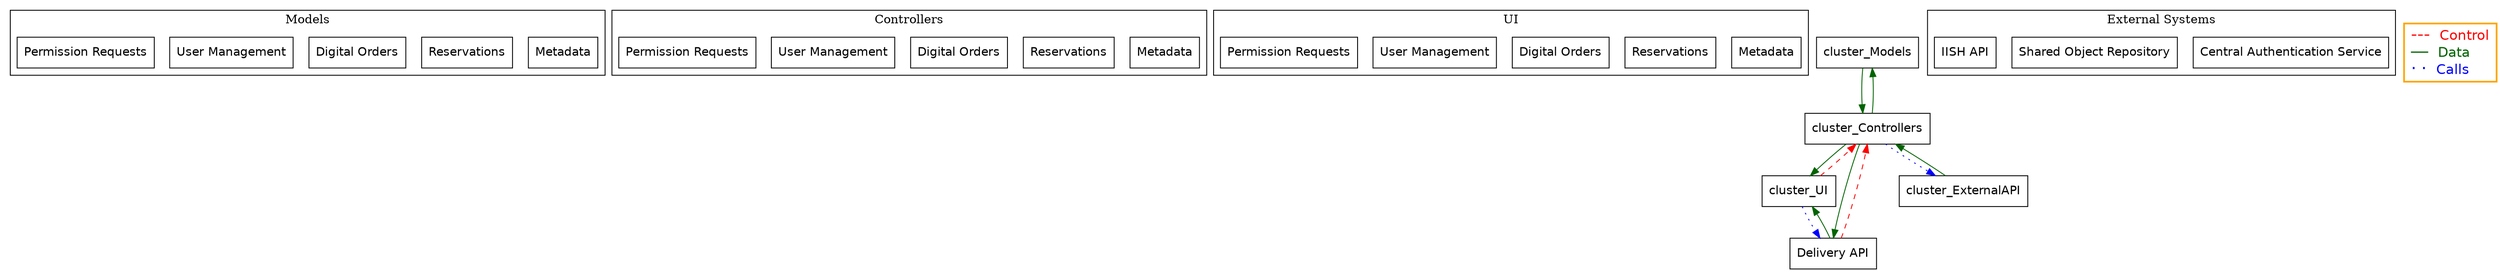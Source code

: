 digraph G {
    K = 2

    node [
        fontname = "DejaVu Sans"
        shape = record
    ]

    edge [
        fontcolor = "red"
        fontname = "DejaVu Sans"
        style = solid
    ]


    subgraph cluster_Models {
        label = "Models"
        mMetadata [ label = "Metadata" ]
        mReservations [ label = "Reservations" ]
        mDigitalOrders [ label = "Digital Orders" ]
        mUserManagement [ label = "User Management" ]
        mPermissionRequests [ label = "Permission Requests" ]
    }

    subgraph cluster_Controllers {
        label = "Controllers"

        cMetadata [ label = "Metadata" ]
        cReservations [ label = "Reservations" ]
        cDigitalOrders [ label = "Digital Orders" ]
        cUserManagement [ label = "User Management" ]
        cPermissionRequests [ label = "Permission Requests" ]
    }

    subgraph cluster_UI {
        label = "UI"

        uMetadata [ label = "Metadata" ]
        uReservations [ label = "Reservations" ]
        uDigitalOrders [ label = "Digital Orders" ]
        uUserManagement [ label = "User Management" ]
        uPermissionRequests [ label = "Permission Requests" ]
    }

    cluster_Models -> cluster_Controllers [ color = "darkgreen"]
    cluster_Controllers -> cluster_Models [ color = "darkgreen"]

    cluster_Controllers -> cluster_UI [ color = "darkgreen"]
    cluster_UI -> cluster_Controllers [ color = "red" style = dashed]

    API [ label = "Delivery API" ]
    API -> cluster_Controllers [ color = "red" style = dashed]
    cluster_Controllers -> API [ color = "darkgreen"]

    cluster_UI -> API [ color = "blue" style = dotted]
    API -> cluster_UI [ color = "darkgreen"]

    subgraph cluster_ExternalAPI {
        label = "External Systems"

        CAS [label = "Central Authentication Service"]
        SOR [label = "Shared Object Repository"]
        IISHAPI [label = "IISH API"]
    }

    cluster_ExternalAPI -> cluster_Controllers [ color = "darkgreen"]
    cluster_Controllers -> cluster_ExternalAPI [ color = "blue" style = dotted]

    Legend [
        color = "orange"
        style = bold
        label = <
<font color="red" point-size="16"><font point-size="20">---</font>  Control</font><br align="left"/>
<font color="darkgreen" point-size="16"><font point-size="20">―</font>  Data</font><br align="left"/>
<font color="blue" point-size="16"><font point-size="20">· ·</font>  Calls</font><br align="left"/>>
    ]
}
